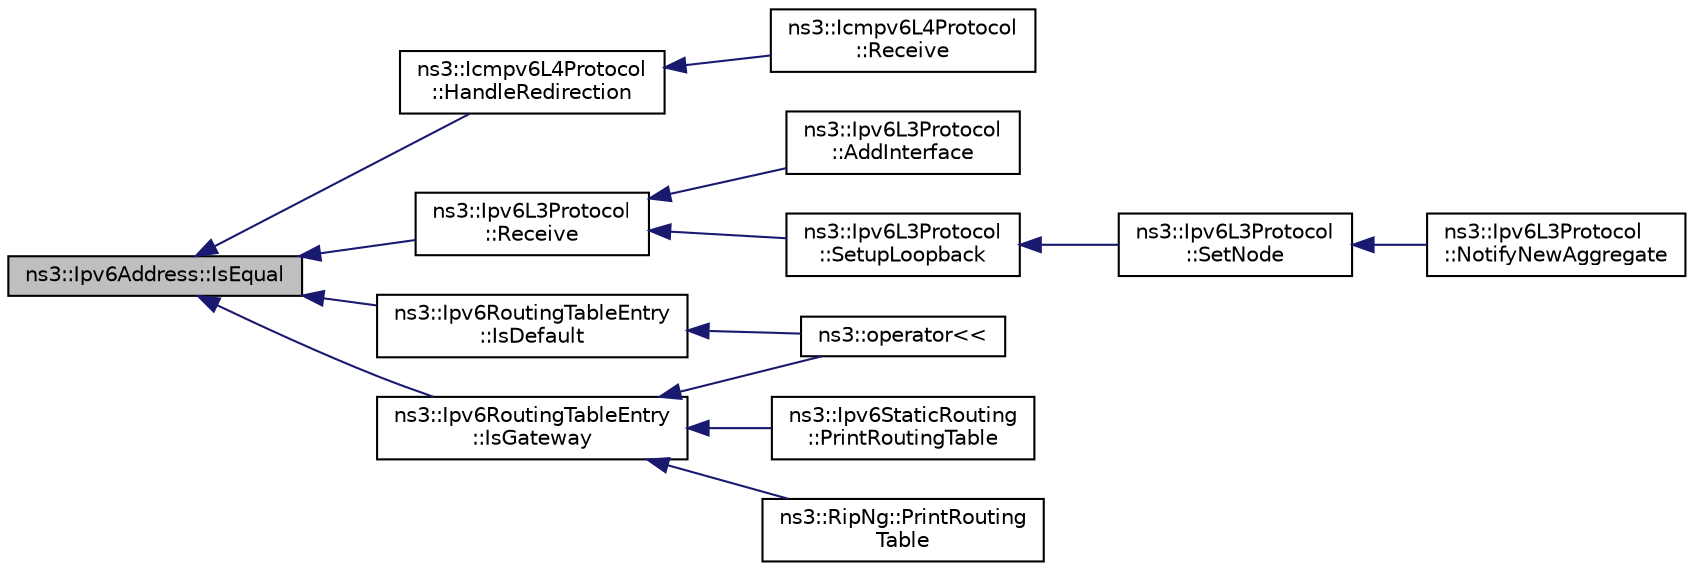 digraph "ns3::Ipv6Address::IsEqual"
{
  edge [fontname="Helvetica",fontsize="10",labelfontname="Helvetica",labelfontsize="10"];
  node [fontname="Helvetica",fontsize="10",shape=record];
  rankdir="LR";
  Node1 [label="ns3::Ipv6Address::IsEqual",height=0.2,width=0.4,color="black", fillcolor="grey75", style="filled", fontcolor="black"];
  Node1 -> Node2 [dir="back",color="midnightblue",fontsize="10",style="solid"];
  Node2 [label="ns3::Icmpv6L4Protocol\l::HandleRedirection",height=0.2,width=0.4,color="black", fillcolor="white", style="filled",URL="$d7/d1d/classns3_1_1Icmpv6L4Protocol.html#ac23066adbd141142fd8d6a86fa1cc4ef",tooltip="Receive Redirection method. "];
  Node2 -> Node3 [dir="back",color="midnightblue",fontsize="10",style="solid"];
  Node3 [label="ns3::Icmpv6L4Protocol\l::Receive",height=0.2,width=0.4,color="black", fillcolor="white", style="filled",URL="$d7/d1d/classns3_1_1Icmpv6L4Protocol.html#a31342a8123eab651a5cabd1a197b0145",tooltip="Receive method. "];
  Node1 -> Node4 [dir="back",color="midnightblue",fontsize="10",style="solid"];
  Node4 [label="ns3::Ipv6L3Protocol\l::Receive",height=0.2,width=0.4,color="black", fillcolor="white", style="filled",URL="$d7/d74/classns3_1_1Ipv6L3Protocol.html#a8a95d576e8aee9a571db93bf686d850a",tooltip="Receive method when a packet arrive in the stack. This method removes IPv6 header and forward up to L..."];
  Node4 -> Node5 [dir="back",color="midnightblue",fontsize="10",style="solid"];
  Node5 [label="ns3::Ipv6L3Protocol\l::AddInterface",height=0.2,width=0.4,color="black", fillcolor="white", style="filled",URL="$d7/d74/classns3_1_1Ipv6L3Protocol.html#a56047c2ee7db15185af07538c609cbb5",tooltip="Add IPv6 interface for a device. "];
  Node4 -> Node6 [dir="back",color="midnightblue",fontsize="10",style="solid"];
  Node6 [label="ns3::Ipv6L3Protocol\l::SetupLoopback",height=0.2,width=0.4,color="black", fillcolor="white", style="filled",URL="$d7/d74/classns3_1_1Ipv6L3Protocol.html#a69a1ef7b49dd3aa80c6807f467720005",tooltip="Setup loopback interface. "];
  Node6 -> Node7 [dir="back",color="midnightblue",fontsize="10",style="solid"];
  Node7 [label="ns3::Ipv6L3Protocol\l::SetNode",height=0.2,width=0.4,color="black", fillcolor="white", style="filled",URL="$d7/d74/classns3_1_1Ipv6L3Protocol.html#a53796a2747cb5edcd1c762f44043b061",tooltip="Set node associated with this stack. "];
  Node7 -> Node8 [dir="back",color="midnightblue",fontsize="10",style="solid"];
  Node8 [label="ns3::Ipv6L3Protocol\l::NotifyNewAggregate",height=0.2,width=0.4,color="black", fillcolor="white", style="filled",URL="$d7/d74/classns3_1_1Ipv6L3Protocol.html#ae07ff89952d068d18fb5650ffd1f5378",tooltip="Notify other components connected to the node that a new stack member is now connected. "];
  Node1 -> Node9 [dir="back",color="midnightblue",fontsize="10",style="solid"];
  Node9 [label="ns3::Ipv6RoutingTableEntry\l::IsDefault",height=0.2,width=0.4,color="black", fillcolor="white", style="filled",URL="$d8/d6d/classns3_1_1Ipv6RoutingTableEntry.html#a83304febe6c7db04019610bdb40b1f1d",tooltip="Is it the default route ? "];
  Node9 -> Node10 [dir="back",color="midnightblue",fontsize="10",style="solid"];
  Node10 [label="ns3::operator\<\<",height=0.2,width=0.4,color="black", fillcolor="white", style="filled",URL="$d7/d2e/namespacens3.html#a05b3b1fa4697bd3d0e38436243095888",tooltip="Stream insertion operator. "];
  Node1 -> Node11 [dir="back",color="midnightblue",fontsize="10",style="solid"];
  Node11 [label="ns3::Ipv6RoutingTableEntry\l::IsGateway",height=0.2,width=0.4,color="black", fillcolor="white", style="filled",URL="$d8/d6d/classns3_1_1Ipv6RoutingTableEntry.html#aae1a34d547a152143df898cbc4a9157b",tooltip="Is it the gateway ? "];
  Node11 -> Node10 [dir="back",color="midnightblue",fontsize="10",style="solid"];
  Node11 -> Node12 [dir="back",color="midnightblue",fontsize="10",style="solid"];
  Node12 [label="ns3::Ipv6StaticRouting\l::PrintRoutingTable",height=0.2,width=0.4,color="black", fillcolor="white", style="filled",URL="$dc/df9/classns3_1_1Ipv6StaticRouting.html#a39ea5334065001c093c8165d6a282550",tooltip="Print the Routing Table entries. "];
  Node11 -> Node13 [dir="back",color="midnightblue",fontsize="10",style="solid"];
  Node13 [label="ns3::RipNg::PrintRouting\lTable",height=0.2,width=0.4,color="black", fillcolor="white", style="filled",URL="$da/d75/classns3_1_1RipNg.html#aec30027ca8085a46d680b98291e27480",tooltip="Print the Routing Table entries. "];
}
